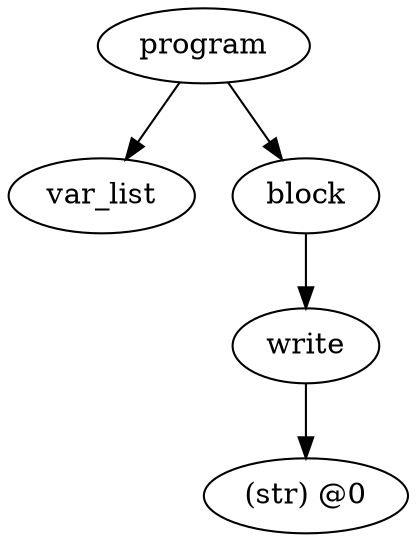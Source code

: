 digraph {
graph [ordering="out"];
node0[label="program"];
node1[label="var_list"];
node0 -> node1;
node2[label="block"];
node3[label="write"];
node4[label="(str) @0"];
node3 -> node4;
node2 -> node3;
node0 -> node2;
}
